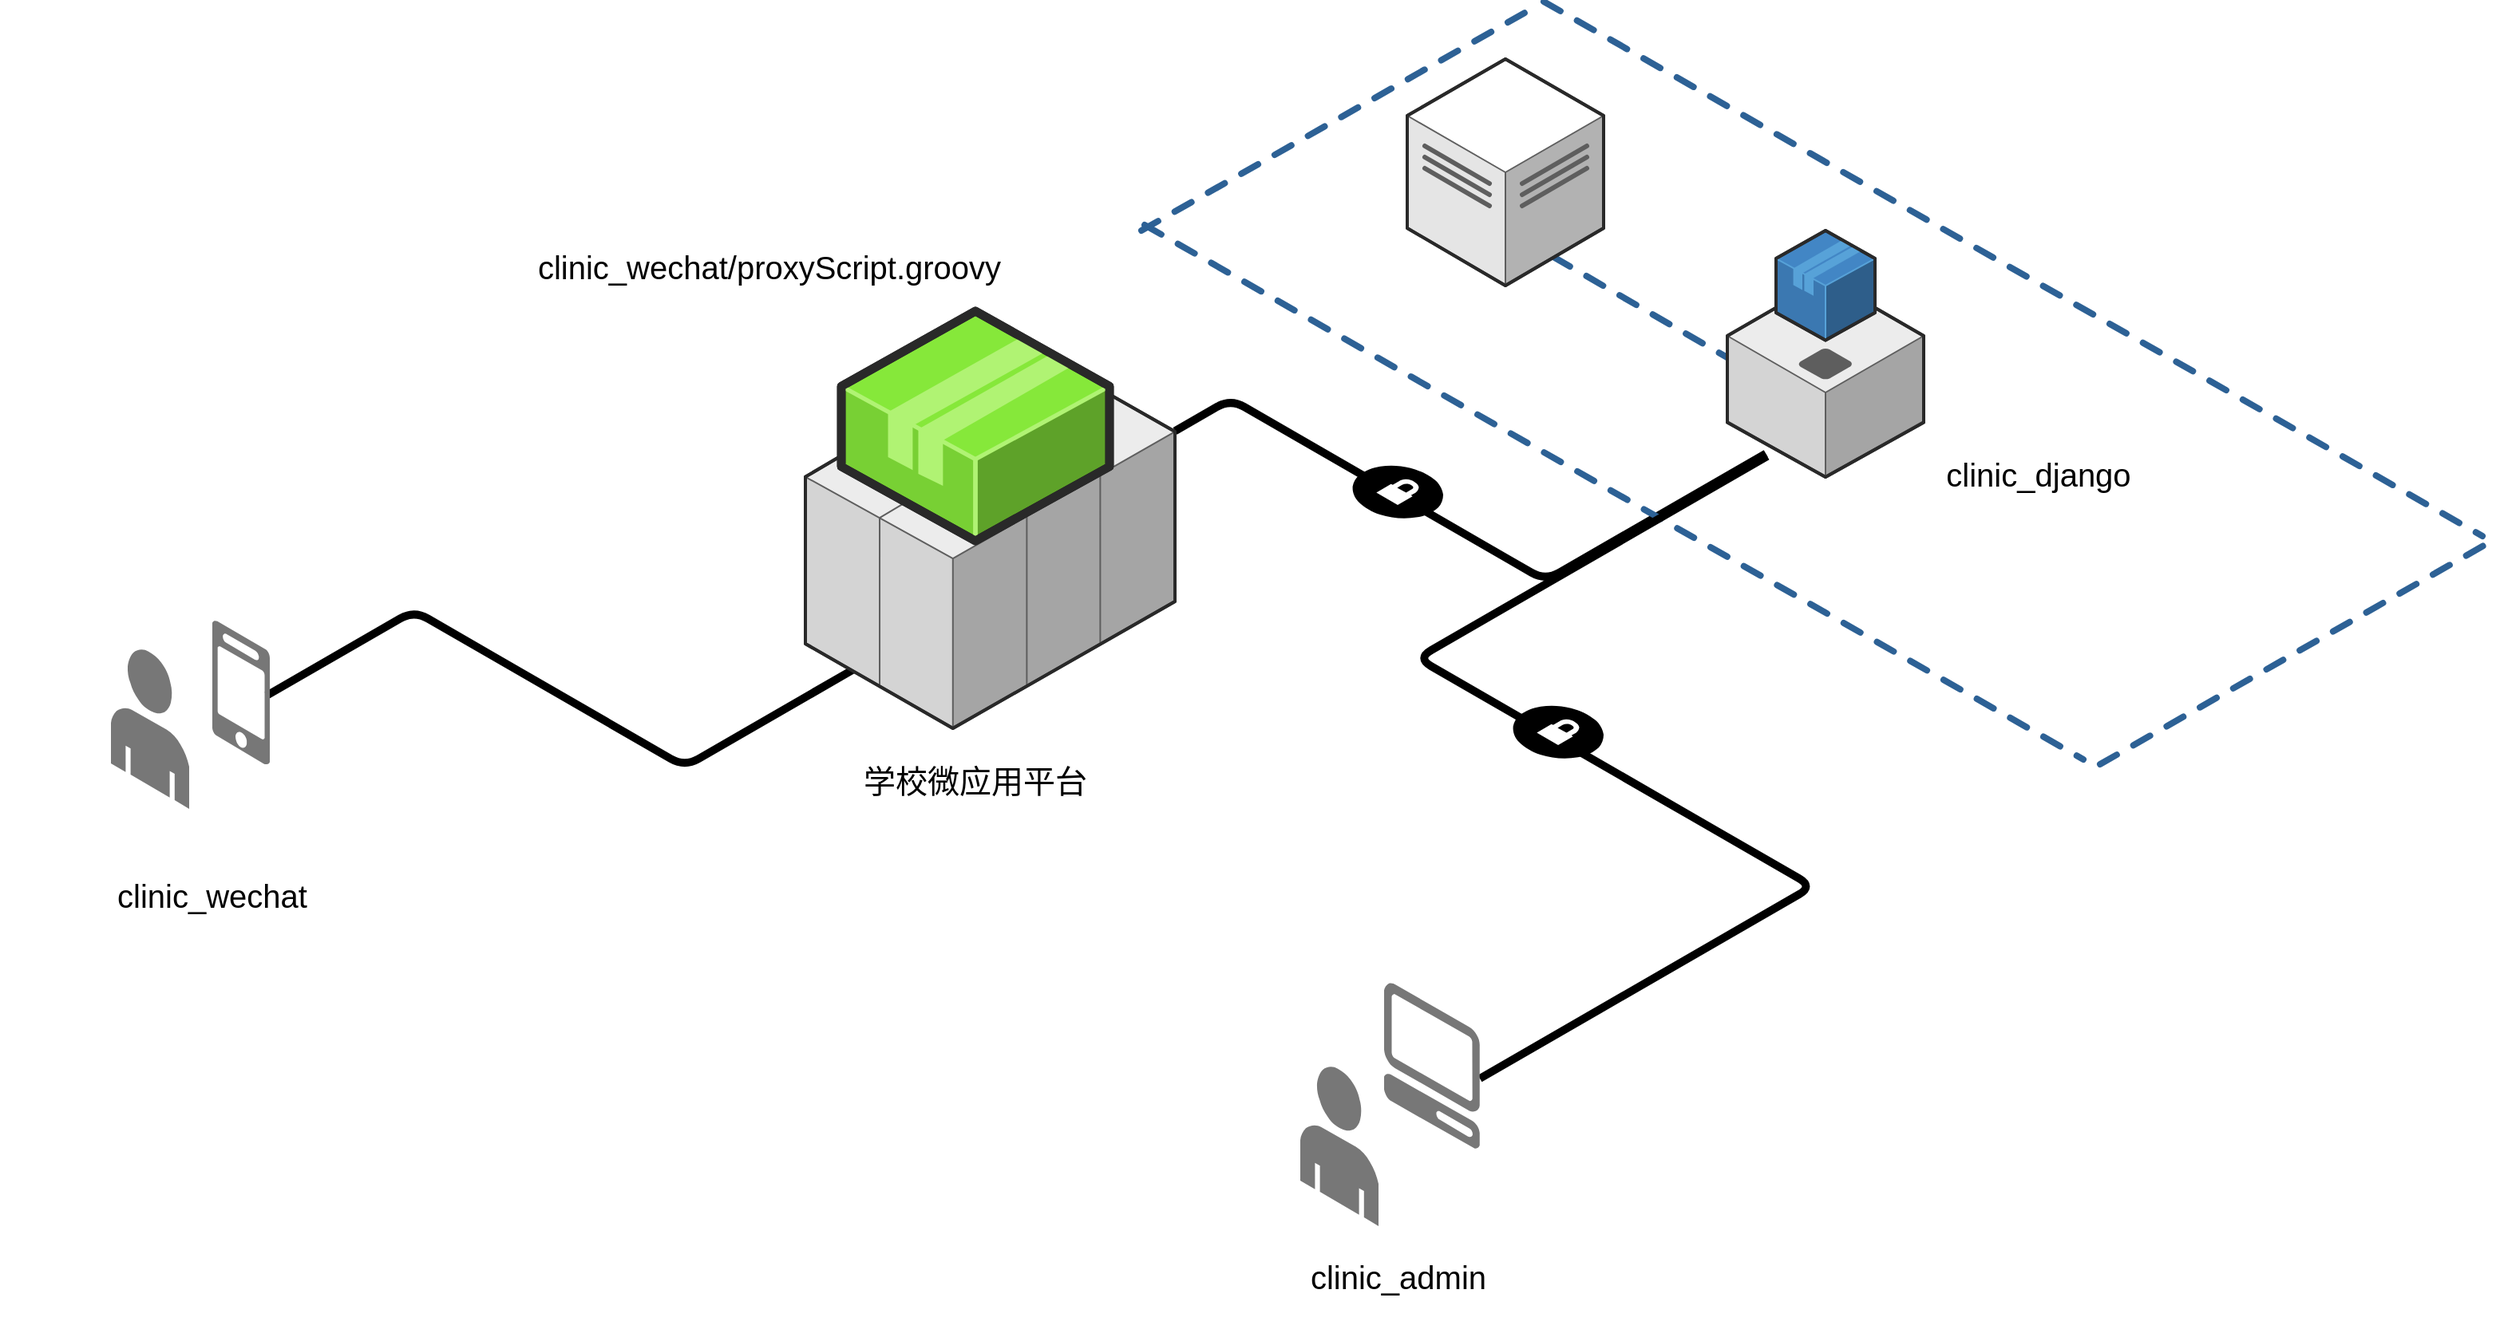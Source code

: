 <mxfile version="12.1.8" type="device" pages="1"><diagram name="Page-1" id="aaaa8250-4180-3840-79b5-4cada1eebb92"><mxGraphModel dx="1393" dy="752" grid="1" gridSize="10" guides="1" tooltips="1" connect="1" arrows="1" fold="1" page="1" pageScale="1" pageWidth="850" pageHeight="1100" background="#ffffff" math="0" shadow="0"><root><mxCell id="0"/><mxCell id="1" parent="0"/><mxCell id="AC6Mj1OfS7OfajDoz0qY-11" value="" style="verticalLabelPosition=bottom;html=1;verticalAlign=top;strokeWidth=1;align=center;outlineConnect=0;dashed=0;outlineConnect=0;shape=mxgraph.aws3d.dashedArrowlessEdge;fillColor=#000000;aspect=fixed;" vertex="1" parent="1"><mxGeometry x="1286" y="975" width="183" height="106" as="geometry"/></mxCell><mxCell id="1a8abee3a6cfdf20-3" value="" style="edgeStyle=isometricEdgeStyle;endArrow=none;html=1;labelBackgroundColor=none;strokeColor=#000000;strokeWidth=5;fontFamily=Verdana;fontSize=12;fontColor=#000000;entryX=0.196;entryY=0.881;entryDx=0;entryDy=0;entryPerimeter=0;" parent="1" edge="1" target="1a8abee3a6cfdf20-18" source="AC6Mj1OfS7OfajDoz0qY-12"><mxGeometry width="50" height="100" relative="1" as="geometry"><mxPoint x="1060" y="1230" as="sourcePoint"/><mxPoint x="1390.5" y="1174" as="targetPoint"/><Array as="points"><mxPoint x="1250" y="1160"/></Array></mxGeometry></mxCell><mxCell id="1a8abee3a6cfdf20-18" value="" style="verticalLabelPosition=bottom;html=1;verticalAlign=top;strokeWidth=1;dashed=0;shape=mxgraph.aws3d.application_server;fillColor=#ECECEC;strokeColor=#5E5E5E;aspect=fixed;rounded=1;shadow=0;comic=0;fontSize=12;fontColor=#000000;" parent="1" vertex="1"><mxGeometry x="1395" y="989" width="123" height="124" as="geometry"/></mxCell><mxCell id="1a8abee3a6cfdf20-1" value="" style="verticalLabelPosition=bottom;html=1;verticalAlign=top;strokeWidth=1;dashed=0;shape=mxgraph.aws3d.secureConnection;fillColor=#000000;strokeColor=#ffffff;aspect=fixed;rounded=1;shadow=0;comic=0;fontSize=12;fontColor=#000000;" parent="1" vertex="1"><mxGeometry x="1160" y="1105.5" width="57.0" height="34" as="geometry"/></mxCell><mxCell id="d5ac148becb70bc-8" value="" style="verticalLabelPosition=bottom;html=1;verticalAlign=top;strokeWidth=1;dashed=0;shape=mxgraph.aws3d.dashedArrowlessEdge;fillColor=#000000;aspect=fixed;rounded=1;shadow=0;comic=0;fontFamily=Verdana;fontSize=12;fontColor=#000000;" parent="1" vertex="1"><mxGeometry x="1280" y="815" width="588" height="335" as="geometry"/></mxCell><mxCell id="d5ac148becb70bc-9" value="" style="verticalLabelPosition=bottom;html=1;verticalAlign=top;strokeWidth=1;dashed=0;shape=mxgraph.aws3d.dashedArrowlessEdge;fillColor=#000000;aspect=fixed;rounded=1;shadow=0;comic=0;fontFamily=Verdana;fontSize=12;fontColor=#000000;" parent="1" vertex="1"><mxGeometry x="1030" y="955" width="588" height="335" as="geometry"/></mxCell><mxCell id="d5ac148becb70bc-10" value="" style="verticalLabelPosition=bottom;html=1;verticalAlign=top;strokeWidth=1;dashed=0;shape=mxgraph.aws3d.dashedArrowlessEdge;fillColor=#000000;aspect=fixed;rounded=1;shadow=0;comic=0;fontFamily=Verdana;fontSize=12;fontColor=#000000;flipV=1;" parent="1" vertex="1"><mxGeometry x="1028" y="817.5" width="248" height="141" as="geometry"/></mxCell><mxCell id="d5ac148becb70bc-12" value="" style="verticalLabelPosition=bottom;html=1;verticalAlign=top;strokeWidth=1;dashed=0;shape=mxgraph.aws3d.dashedArrowlessEdge;fillColor=#000000;aspect=fixed;rounded=1;shadow=0;comic=0;fontFamily=Verdana;fontSize=12;fontColor=#000000;flipV=1;" parent="1" vertex="1"><mxGeometry x="1628.5" y="1151" width="249" height="142" as="geometry"/></mxCell><mxCell id="d5ac148becb70bc-14" value="" style="edgeStyle=isometricEdgeStyle;endArrow=none;html=1;labelBackgroundColor=none;strokeColor=#000000;strokeWidth=5;fontFamily=Verdana;fontSize=12;fontColor=#000000;entryX=0.156;entryY=0.831;entryDx=0;entryDy=0;entryPerimeter=0;" parent="1" edge="1" target="AC6Mj1OfS7OfajDoz0qY-12"><mxGeometry width="50" height="100" relative="1" as="geometry"><mxPoint x="480" y="1250" as="sourcePoint"/><mxPoint x="840" y="1240" as="targetPoint"/><Array as="points"><mxPoint x="630" y="1230"/><mxPoint x="1130" y="1570"/><mxPoint x="1022" y="1577"/></Array></mxGeometry></mxCell><mxCell id="AC6Mj1OfS7OfajDoz0qY-5" value="" style="verticalLabelPosition=bottom;html=1;verticalAlign=top;strokeWidth=1;align=center;outlineConnect=0;dashed=0;outlineConnect=0;shape=mxgraph.aws3d.application;fillColor=#4286c5;strokeColor=#57A2D8;aspect=fixed;" vertex="1" parent="1"><mxGeometry x="1425.5" y="958.5" width="62" height="68.8" as="geometry"/></mxCell><mxCell id="AC6Mj1OfS7OfajDoz0qY-7" value="" style="verticalLabelPosition=bottom;html=1;verticalAlign=top;strokeWidth=1;align=center;outlineConnect=0;dashed=0;outlineConnect=0;shape=mxgraph.aws3d.mobile_worker;aspect=fixed;strokeColor=none;fillColor=#777777;" vertex="1" parent="1"><mxGeometry x="446" y="1203" width="36" height="90" as="geometry"/></mxCell><mxCell id="AC6Mj1OfS7OfajDoz0qY-10" value="" style="verticalLabelPosition=bottom;html=1;verticalAlign=top;strokeWidth=1;align=center;outlineConnect=0;dashed=0;outlineConnect=0;shape=mxgraph.aws3d.dataCenter;fillColor=#ffffff;strokeColor=#5E5E5E;aspect=fixed;" vertex="1" parent="1"><mxGeometry x="1194.5" y="851" width="123" height="142" as="geometry"/></mxCell><mxCell id="AC6Mj1OfS7OfajDoz0qY-12" value="" style="verticalLabelPosition=bottom;html=1;verticalAlign=top;strokeWidth=1;align=center;outlineConnect=0;dashed=0;outlineConnect=0;shape=mxgraph.aws3d.s3;fillColor=#ECECEC;strokeColor=#5E5E5E;aspect=fixed;" vertex="1" parent="1"><mxGeometry x="817.5" y="1031.5" width="231.5" height="239" as="geometry"/></mxCell><mxCell id="AC6Mj1OfS7OfajDoz0qY-19" value="" style="verticalLabelPosition=bottom;html=1;verticalAlign=top;strokeWidth=1;align=center;outlineConnect=0;dashed=0;outlineConnect=0;shape=mxgraph.aws3d.application2;fillColor=#86E83A;strokeColor=#B0F373;aspect=fixed;" vertex="1" parent="1"><mxGeometry x="840" y="1009" width="168" height="144" as="geometry"/></mxCell><mxCell id="AC6Mj1OfS7OfajDoz0qY-20" value="" style="verticalLabelPosition=bottom;html=1;verticalAlign=top;strokeWidth=1;align=center;outlineConnect=0;dashed=0;outlineConnect=0;shape=mxgraph.aws3d.end_user;strokeColor=none;fillColor=#777777;aspect=fixed;" vertex="1" parent="1"><mxGeometry x="382.5" y="1220.5" width="49" height="100.46" as="geometry"/></mxCell><mxCell id="AC6Mj1OfS7OfajDoz0qY-22" value="" style="edgeStyle=isometricEdgeStyle;endArrow=none;html=1;labelBackgroundColor=none;strokeColor=#000000;strokeWidth=5;fontFamily=Verdana;fontSize=12;fontColor=#000000;" edge="1" parent="1"><mxGeometry width="50" height="100" relative="1" as="geometry"><mxPoint x="1240" y="1490" as="sourcePoint"/><mxPoint x="1420" y="1100" as="targetPoint"/><Array as="points"><mxPoint x="1380" y="1330"/></Array></mxGeometry></mxCell><mxCell id="AC6Mj1OfS7OfajDoz0qY-6" value="" style="verticalLabelPosition=bottom;html=1;verticalAlign=top;strokeWidth=1;align=center;outlineConnect=0;dashed=0;outlineConnect=0;shape=mxgraph.aws3d.client;aspect=fixed;strokeColor=none;fillColor=#777777;" vertex="1" parent="1"><mxGeometry x="1180" y="1430" width="60" height="104" as="geometry"/></mxCell><mxCell id="1a8abee3a6cfdf20-2" value="" style="verticalLabelPosition=bottom;html=1;verticalAlign=top;strokeWidth=1;dashed=0;shape=mxgraph.aws3d.secureConnection;fillColor=#000000;strokeColor=#ffffff;aspect=fixed;rounded=1;shadow=0;comic=0;fontSize=12;fontColor=#000000;" parent="1" vertex="1"><mxGeometry x="1260.5" y="1256" width="57.0" height="34" as="geometry"/></mxCell><mxCell id="AC6Mj1OfS7OfajDoz0qY-28" value="" style="verticalLabelPosition=bottom;html=1;verticalAlign=top;strokeWidth=1;align=center;outlineConnect=0;dashed=0;outlineConnect=0;shape=mxgraph.aws3d.end_user;strokeColor=none;fillColor=#777777;aspect=fixed;" vertex="1" parent="1"><mxGeometry x="1127.5" y="1482" width="49" height="100.46" as="geometry"/></mxCell><mxCell id="AC6Mj1OfS7OfajDoz0qY-29" value="&lt;font style=&quot;font-size: 20px&quot;&gt;学校微应用平台&lt;/font&gt;" style="text;html=1;strokeColor=none;fillColor=none;align=center;verticalAlign=middle;whiteSpace=wrap;rounded=0;" vertex="1" parent="1"><mxGeometry x="828" y="1293" width="192" height="20" as="geometry"/></mxCell><mxCell id="AC6Mj1OfS7OfajDoz0qY-30" value="&lt;span style=&quot;font-size: 20px&quot;&gt;clinic_wechat/proxyScript.groovy&lt;br&gt;&lt;br&gt;&lt;/span&gt;" style="text;html=1;strokeColor=none;fillColor=none;align=center;verticalAlign=middle;whiteSpace=wrap;rounded=0;" vertex="1" parent="1"><mxGeometry x="582" y="947.5" width="426" height="91" as="geometry"/></mxCell><mxCell id="AC6Mj1OfS7OfajDoz0qY-31" value="&lt;span style=&quot;font-size: 20px&quot;&gt;clinic_django&lt;br&gt;&lt;br&gt;&lt;/span&gt;" style="text;html=1;strokeColor=none;fillColor=none;align=center;verticalAlign=middle;whiteSpace=wrap;rounded=0;" vertex="1" parent="1"><mxGeometry x="1456.5" y="1088" width="266" height="69" as="geometry"/></mxCell><mxCell id="AC6Mj1OfS7OfajDoz0qY-32" value="&lt;span style=&quot;font-size: 20px&quot;&gt;clinic_admin&lt;br&gt;&lt;/span&gt;" style="text;html=1;strokeColor=none;fillColor=none;align=center;verticalAlign=middle;whiteSpace=wrap;rounded=0;" vertex="1" parent="1"><mxGeometry x="1055.5" y="1579.5" width="266" height="69" as="geometry"/></mxCell><mxCell id="AC6Mj1OfS7OfajDoz0qY-33" value="&lt;span style=&quot;font-size: 20px&quot;&gt;clinic_wechat&lt;br&gt;&lt;/span&gt;" style="text;html=1;strokeColor=none;fillColor=none;align=center;verticalAlign=middle;whiteSpace=wrap;rounded=0;" vertex="1" parent="1"><mxGeometry x="313" y="1340" width="266" height="69" as="geometry"/></mxCell></root></mxGraphModel></diagram></mxfile>